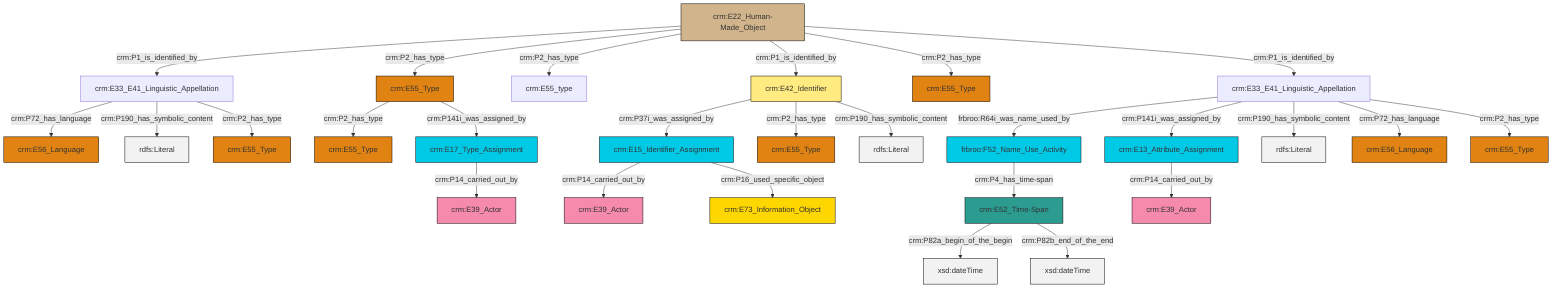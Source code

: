 graph TD
classDef Literal fill:#f2f2f2,stroke:#000000;
classDef CRM_Entity fill:#FFFFFF,stroke:#000000;
classDef Temporal_Entity fill:#00C9E6, stroke:#000000;
classDef Type fill:#E18312, stroke:#000000;
classDef Time-Span fill:#2C9C91, stroke:#000000;
classDef Appellation fill:#FFEB7F, stroke:#000000;
classDef Place fill:#008836, stroke:#000000;
classDef Persistent_Item fill:#B266B2, stroke:#000000;
classDef Conceptual_Object fill:#FFD700, stroke:#000000;
classDef Physical_Thing fill:#D2B48C, stroke:#000000;
classDef Actor fill:#f58aad, stroke:#000000;
classDef PC_Classes fill:#4ce600, stroke:#000000;
classDef Multi fill:#cccccc,stroke:#000000;

0["crm:E52_Time-Span"]:::Time-Span -->|crm:P82a_begin_of_the_begin| 1[xsd:dateTime]:::Literal
6["crm:E33_E41_Linguistic_Appellation"]:::Default -->|frbroo:R64i_was_name_used_by| 7["frbroo:F52_Name_Use_Activity"]:::Temporal_Entity
7["frbroo:F52_Name_Use_Activity"]:::Temporal_Entity -->|crm:P4_has_time-span| 0["crm:E52_Time-Span"]:::Time-Span
2["crm:E33_E41_Linguistic_Appellation"]:::Default -->|crm:P72_has_language| 10["crm:E56_Language"]:::Type
15["crm:E15_Identifier_Assignment"]:::Temporal_Entity -->|crm:P14_carried_out_by| 13["crm:E39_Actor"]:::Actor
15["crm:E15_Identifier_Assignment"]:::Temporal_Entity -->|crm:P16_used_specific_object| 16["crm:E73_Information_Object"]:::Conceptual_Object
4["crm:E22_Human-Made_Object"]:::Physical_Thing -->|crm:P1_is_identified_by| 2["crm:E33_E41_Linguistic_Appellation"]:::Default
19["crm:E55_Type"]:::Type -->|crm:P2_has_type| 21["crm:E55_Type"]:::Type
6["crm:E33_E41_Linguistic_Appellation"]:::Default -->|crm:P141i_was_assigned_by| 11["crm:E13_Attribute_Assignment"]:::Temporal_Entity
4["crm:E22_Human-Made_Object"]:::Physical_Thing -->|crm:P2_has_type| 19["crm:E55_Type"]:::Type
0["crm:E52_Time-Span"]:::Time-Span -->|crm:P82b_end_of_the_end| 27[xsd:dateTime]:::Literal
4["crm:E22_Human-Made_Object"]:::Physical_Thing -->|crm:P2_has_type| 34["crm:E55_type"]:::Default
6["crm:E33_E41_Linguistic_Appellation"]:::Default -->|crm:P190_has_symbolic_content| 37[rdfs:Literal]:::Literal
17["crm:E42_Identifier"]:::Appellation -->|crm:P37i_was_assigned_by| 15["crm:E15_Identifier_Assignment"]:::Temporal_Entity
6["crm:E33_E41_Linguistic_Appellation"]:::Default -->|crm:P72_has_language| 38["crm:E56_Language"]:::Type
2["crm:E33_E41_Linguistic_Appellation"]:::Default -->|crm:P190_has_symbolic_content| 39[rdfs:Literal]:::Literal
2["crm:E33_E41_Linguistic_Appellation"]:::Default -->|crm:P2_has_type| 40["crm:E55_Type"]:::Type
17["crm:E42_Identifier"]:::Appellation -->|crm:P2_has_type| 41["crm:E55_Type"]:::Type
4["crm:E22_Human-Made_Object"]:::Physical_Thing -->|crm:P1_is_identified_by| 17["crm:E42_Identifier"]:::Appellation
32["crm:E17_Type_Assignment"]:::Temporal_Entity -->|crm:P14_carried_out_by| 28["crm:E39_Actor"]:::Actor
19["crm:E55_Type"]:::Type -->|crm:P141i_was_assigned_by| 32["crm:E17_Type_Assignment"]:::Temporal_Entity
17["crm:E42_Identifier"]:::Appellation -->|crm:P190_has_symbolic_content| 44[rdfs:Literal]:::Literal
4["crm:E22_Human-Made_Object"]:::Physical_Thing -->|crm:P2_has_type| 25["crm:E55_Type"]:::Type
11["crm:E13_Attribute_Assignment"]:::Temporal_Entity -->|crm:P14_carried_out_by| 8["crm:E39_Actor"]:::Actor
6["crm:E33_E41_Linguistic_Appellation"]:::Default -->|crm:P2_has_type| 23["crm:E55_Type"]:::Type
4["crm:E22_Human-Made_Object"]:::Physical_Thing -->|crm:P1_is_identified_by| 6["crm:E33_E41_Linguistic_Appellation"]:::Default